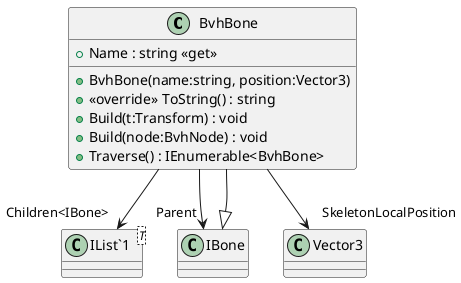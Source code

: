 @startuml
class BvhBone {
    + Name : string <<get>>
    + BvhBone(name:string, position:Vector3)
    + <<override>> ToString() : string
    + Build(t:Transform) : void
    + Build(node:BvhNode) : void
    + Traverse() : IEnumerable<BvhBone>
}
class "IList`1"<T> {
}
IBone <|-- BvhBone
BvhBone --> "SkeletonLocalPosition" Vector3
BvhBone --> "Parent" IBone
BvhBone --> "Children<IBone>" "IList`1"
@enduml
